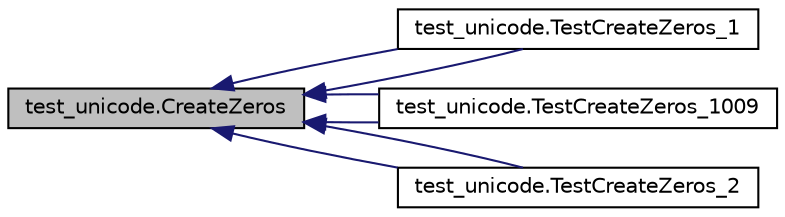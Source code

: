 digraph "test_unicode.CreateZeros"
{
 // LATEX_PDF_SIZE
  edge [fontname="Helvetica",fontsize="10",labelfontname="Helvetica",labelfontsize="10"];
  node [fontname="Helvetica",fontsize="10",shape=record];
  rankdir="LR";
  Node1 [label="test_unicode.CreateZeros",height=0.2,width=0.4,color="black", fillcolor="grey75", style="filled", fontcolor="black",tooltip="Creation tests."];
  Node1 -> Node2 [dir="back",color="midnightblue",fontsize="10",style="solid",fontname="Helvetica"];
  Node2 [label="test_unicode.TestCreateZeros_1",height=0.2,width=0.4,color="black", fillcolor="white", style="filled",URL="$classtest__unicode_1_1TestCreateZeros__1.html",tooltip=" "];
  Node1 -> Node2 [dir="back",color="midnightblue",fontsize="10",style="solid",fontname="Helvetica"];
  Node1 -> Node3 [dir="back",color="midnightblue",fontsize="10",style="solid",fontname="Helvetica"];
  Node3 [label="test_unicode.TestCreateZeros_1009",height=0.2,width=0.4,color="black", fillcolor="white", style="filled",URL="$classtest__unicode_1_1TestCreateZeros__1009.html",tooltip=" "];
  Node1 -> Node3 [dir="back",color="midnightblue",fontsize="10",style="solid",fontname="Helvetica"];
  Node1 -> Node4 [dir="back",color="midnightblue",fontsize="10",style="solid",fontname="Helvetica"];
  Node4 [label="test_unicode.TestCreateZeros_2",height=0.2,width=0.4,color="black", fillcolor="white", style="filled",URL="$classtest__unicode_1_1TestCreateZeros__2.html",tooltip=" "];
  Node1 -> Node4 [dir="back",color="midnightblue",fontsize="10",style="solid",fontname="Helvetica"];
}
